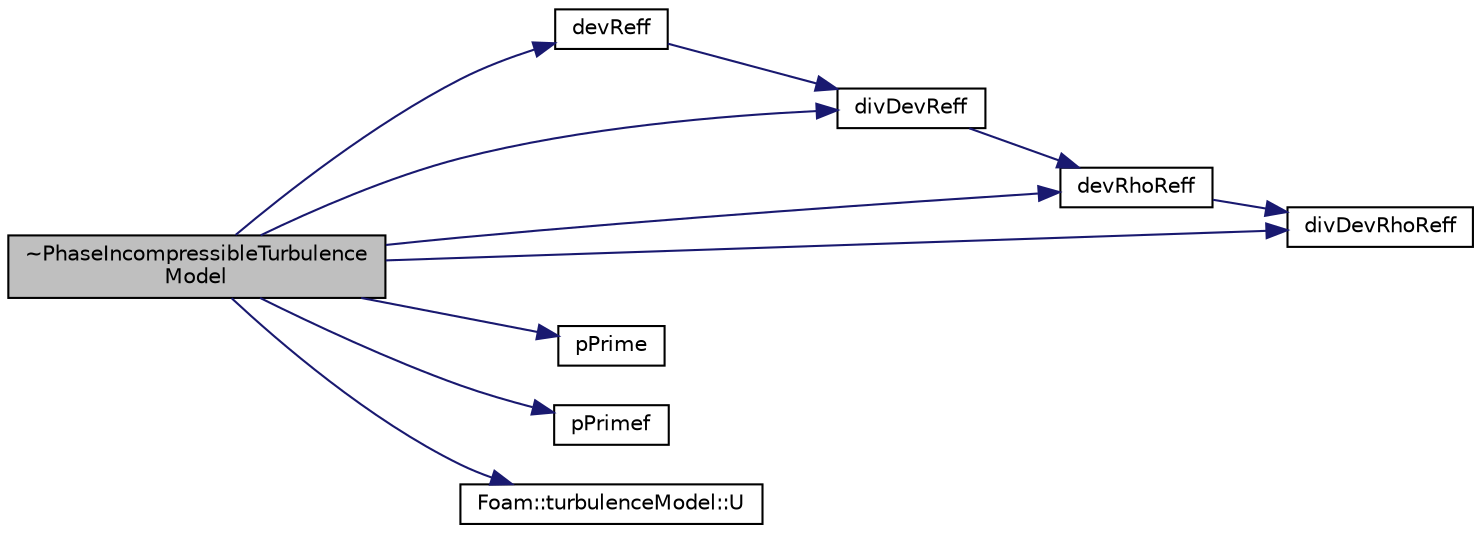 digraph "~PhaseIncompressibleTurbulenceModel"
{
  bgcolor="transparent";
  edge [fontname="Helvetica",fontsize="10",labelfontname="Helvetica",labelfontsize="10"];
  node [fontname="Helvetica",fontsize="10",shape=record];
  rankdir="LR";
  Node330 [label="~PhaseIncompressibleTurbulence\lModel",height=0.2,width=0.4,color="black", fillcolor="grey75", style="filled", fontcolor="black"];
  Node330 -> Node331 [color="midnightblue",fontsize="10",style="solid",fontname="Helvetica"];
  Node331 [label="devReff",height=0.2,width=0.4,color="black",URL="$a32113.html#a58753f66b76bb2146dc1728cb9a6ca0a",tooltip="Return the effective stress tensor. "];
  Node331 -> Node332 [color="midnightblue",fontsize="10",style="solid",fontname="Helvetica"];
  Node332 [label="divDevReff",height=0.2,width=0.4,color="black",URL="$a32113.html#a15ae2301a643c401ca18d601ee81535f",tooltip="Return the source term for the momentum equation. "];
  Node332 -> Node333 [color="midnightblue",fontsize="10",style="solid",fontname="Helvetica"];
  Node333 [label="devRhoReff",height=0.2,width=0.4,color="black",URL="$a32113.html#aedf05483d3f92845e23b6dae794b8712",tooltip="Return the effective stress tensor. "];
  Node333 -> Node334 [color="midnightblue",fontsize="10",style="solid",fontname="Helvetica"];
  Node334 [label="divDevRhoReff",height=0.2,width=0.4,color="black",URL="$a32113.html#a7a84f03623a3b4ff20fa30a6fe6862a6",tooltip="Return the source term for the momentum equation. "];
  Node330 -> Node333 [color="midnightblue",fontsize="10",style="solid",fontname="Helvetica"];
  Node330 -> Node332 [color="midnightblue",fontsize="10",style="solid",fontname="Helvetica"];
  Node330 -> Node334 [color="midnightblue",fontsize="10",style="solid",fontname="Helvetica"];
  Node330 -> Node335 [color="midnightblue",fontsize="10",style="solid",fontname="Helvetica"];
  Node335 [label="pPrime",height=0.2,width=0.4,color="black",URL="$a32113.html#a9cd40ffe97357bc89159a00b855edd4f",tooltip="Return the phase-pressure&#39;. "];
  Node330 -> Node336 [color="midnightblue",fontsize="10",style="solid",fontname="Helvetica"];
  Node336 [label="pPrimef",height=0.2,width=0.4,color="black",URL="$a32113.html#aa9ebba69b37493bf4c0011b5c0c6476c",tooltip="Return the face-phase-pressure&#39;. "];
  Node330 -> Node337 [color="midnightblue",fontsize="10",style="solid",fontname="Helvetica"];
  Node337 [label="Foam::turbulenceModel::U",height=0.2,width=0.4,color="black",URL="$a32397.html#a536d168d7b335fe81f506f232b5b4872",tooltip="Access function to velocity field. "];
}
